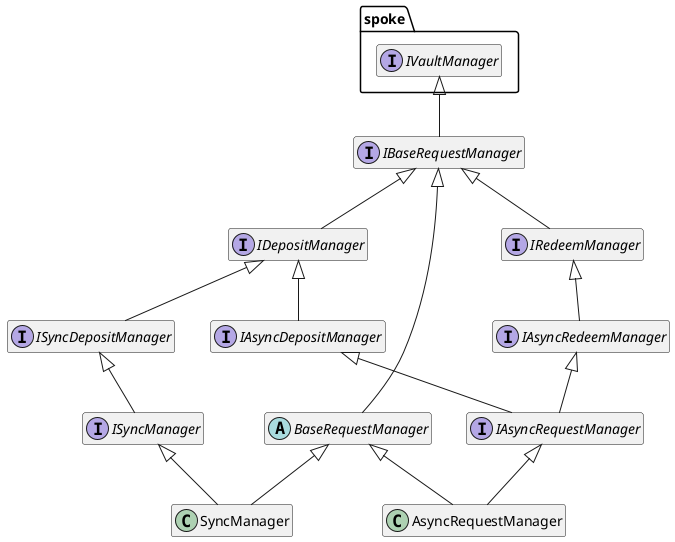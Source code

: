 @startuml
hide empty members

package spoke {
    interface IVaultManager
}

interface IBaseRequestManager

interface IDepositManager
interface IRedeemManager

interface IAsyncDepositManager
interface ISyncDepositManager
interface IAsyncRedeemManager

interface IAsyncRequestManager
interface ISyncManager

IBaseRequestManager -up-|> IVaultManager
IDepositManager -up-|> IBaseRequestManager
IRedeemManager -up-|> IBaseRequestManager

IAsyncDepositManager -up-|> IDepositManager
ISyncDepositManager -up-|> IDepositManager
IAsyncRedeemManager -up-|> IRedeemManager

IAsyncRequestManager -up-|> IAsyncDepositManager
IAsyncRequestManager -up-|> IAsyncRedeemManager

ISyncManager -up-|> ISyncDepositManager

abstract BaseRequestManager
class AsyncRequestManager
class SyncManager

AsyncRequestManager -up-|> BaseRequestManager
SyncManager -up-|> BaseRequestManager

BaseRequestManager -up-|> IBaseRequestManager
AsyncRequestManager -up-|> IAsyncRequestManager
SyncManager -up-|> ISyncManager

@enduml
